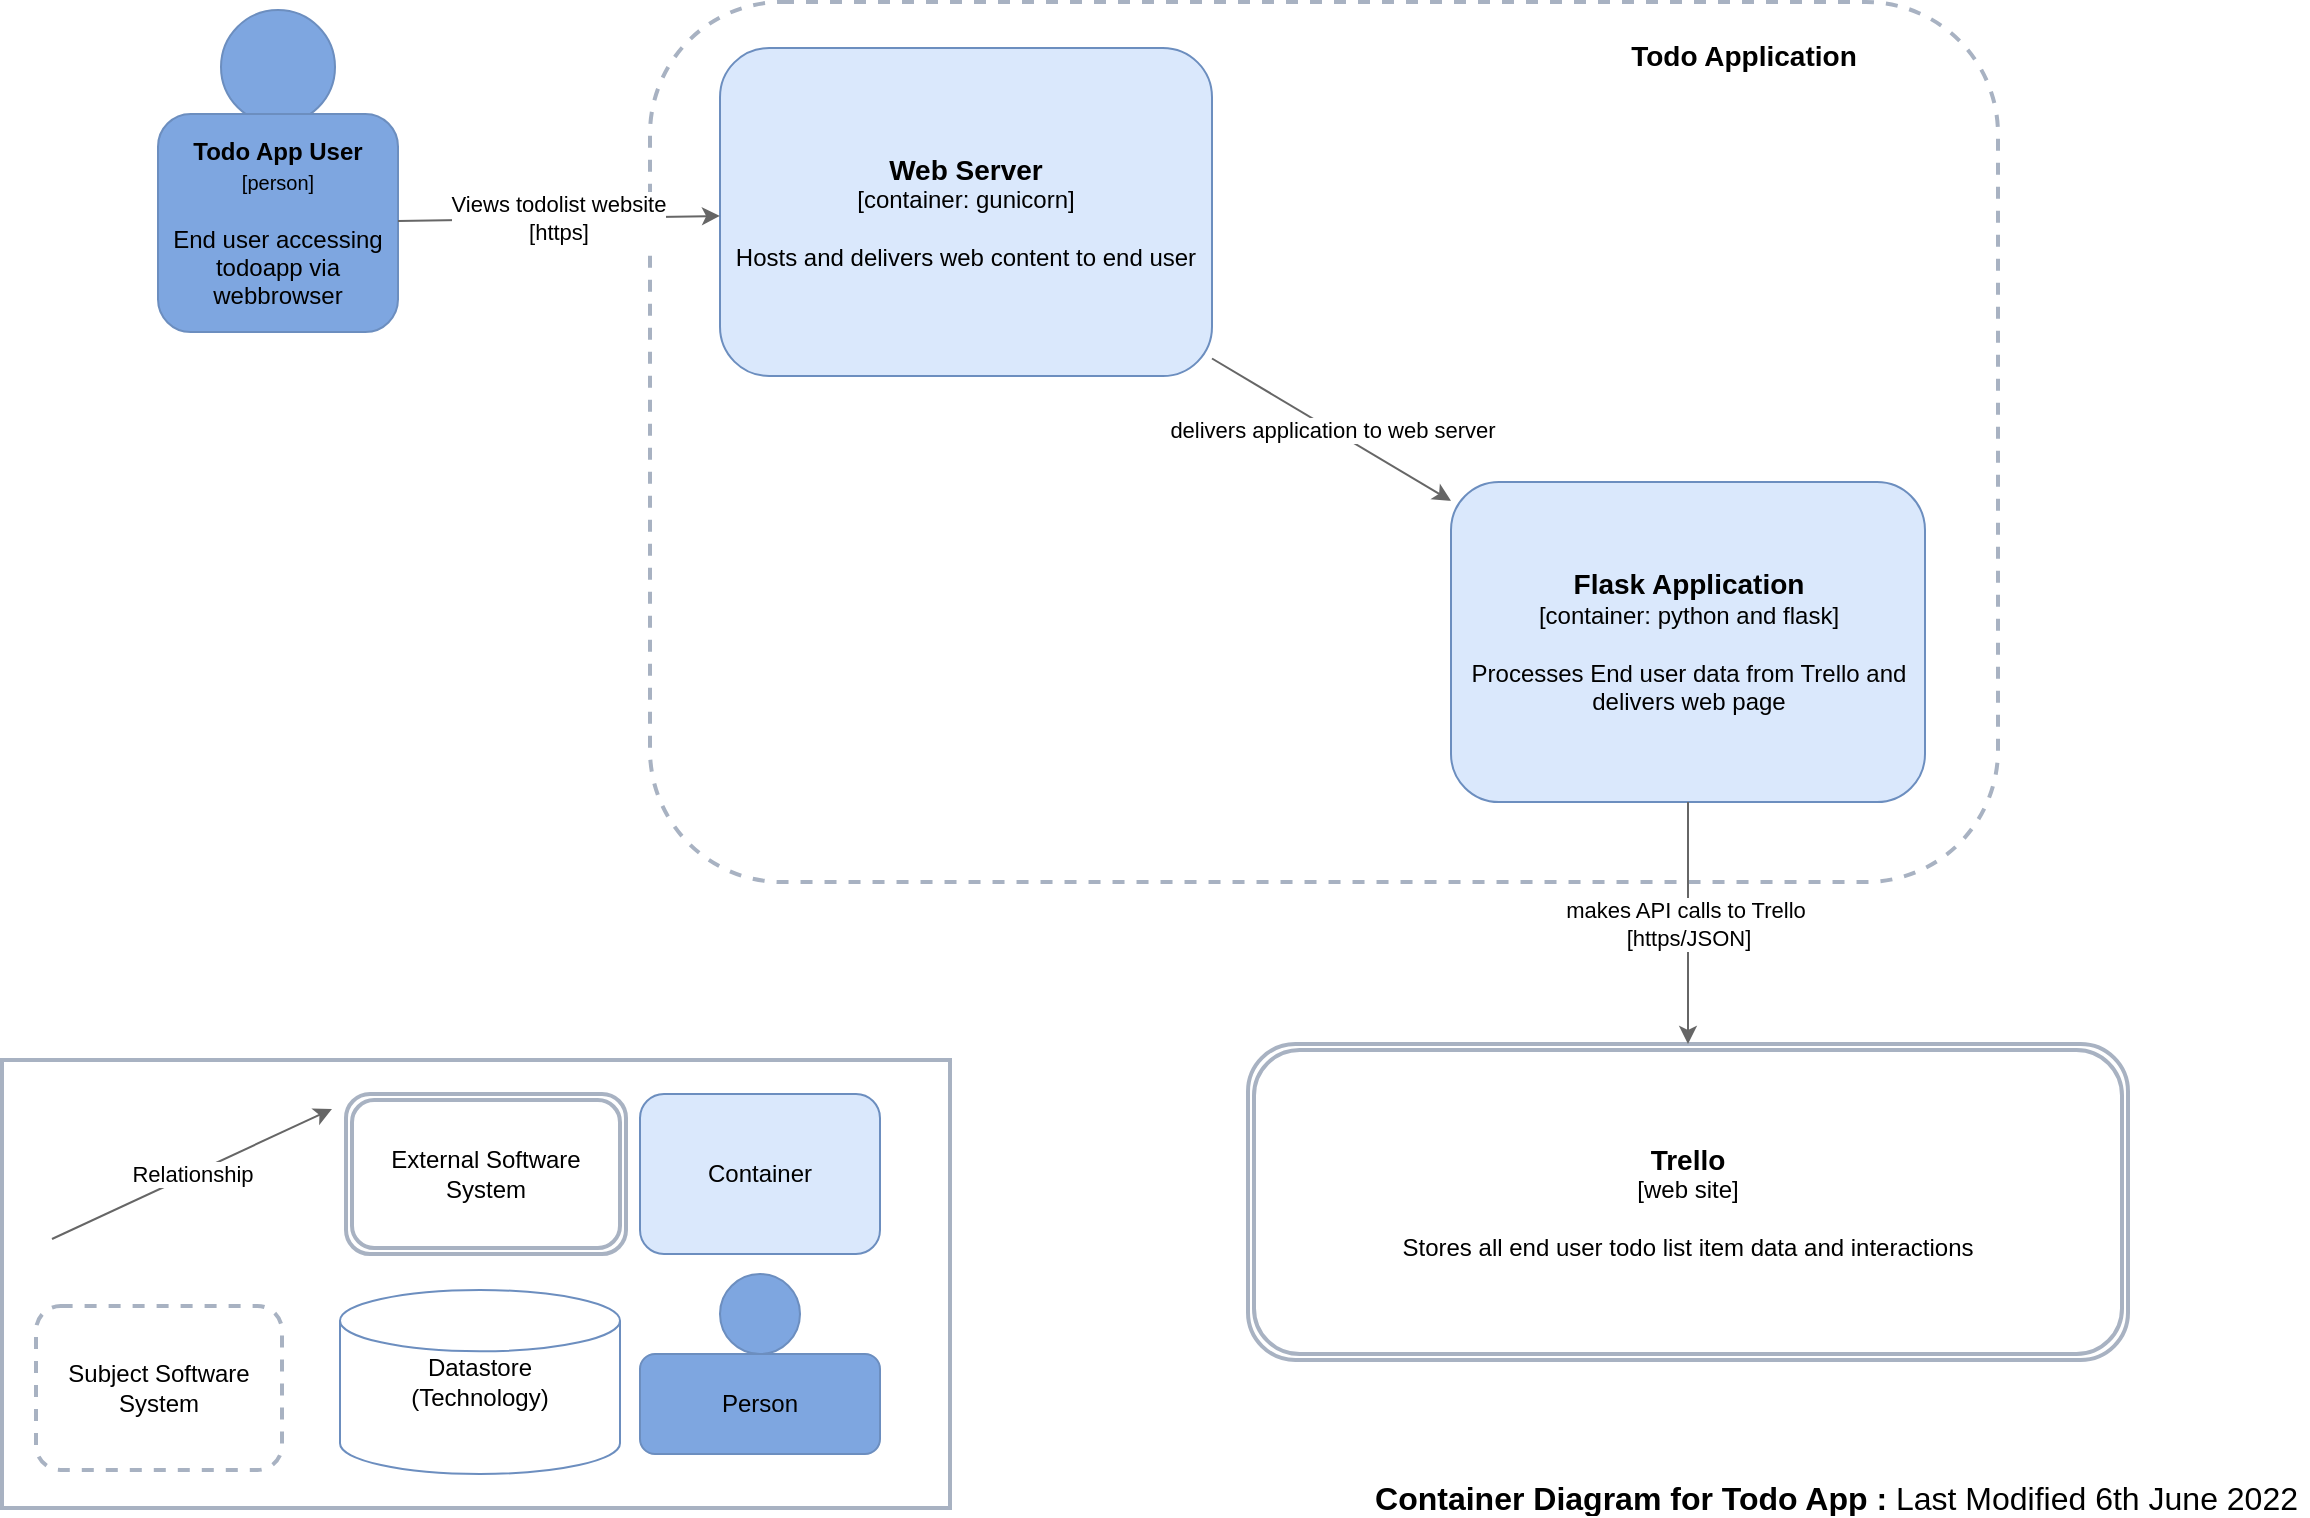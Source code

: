 <mxfile version="19.0.0" type="device"><diagram id="xhz2VXN6wJrF9SOYRH9q" name="Page-1"><mxGraphModel dx="1422" dy="865" grid="0" gridSize="10" guides="1" tooltips="1" connect="1" arrows="1" fold="1" page="1" pageScale="1" pageWidth="1169" pageHeight="827" math="0" shadow="0"><root><mxCell id="0"/><mxCell id="1" parent="0"/><mxCell id="x3UrMXTMdCy2_YmAkSnX-14" value="&lt;h1 style=&quot;font-size: 16px;&quot;&gt;Container Diagram for Todo App : &lt;span style=&quot;font-weight: normal;&quot;&gt;Last Modified 6th June 2022&lt;/span&gt;&lt;/h1&gt;" style="text;html=1;strokeColor=none;fillColor=none;spacing=5;spacingTop=-20;whiteSpace=wrap;overflow=hidden;rounded=0;fontSize=13;align=right;" parent="1" vertex="1"><mxGeometry x="570" y="804" width="597" height="19" as="geometry"/></mxCell><mxCell id="x3UrMXTMdCy2_YmAkSnX-15" value="" style="group" parent="1" vertex="1" connectable="0"><mxGeometry x="14" y="595" width="474" height="224" as="geometry"/></mxCell><mxCell id="x3UrMXTMdCy2_YmAkSnX-12" value="" style="rounded=0;whiteSpace=wrap;html=1;strokeColor=#A8B2C2;strokeWidth=2;" parent="x3UrMXTMdCy2_YmAkSnX-15" vertex="1"><mxGeometry width="474" height="224" as="geometry"/></mxCell><mxCell id="x3UrMXTMdCy2_YmAkSnX-2" value="Container" style="rounded=1;whiteSpace=wrap;html=1;fillColor=#dae8fc;strokeColor=#6c8ebf;" parent="x3UrMXTMdCy2_YmAkSnX-15" vertex="1"><mxGeometry x="319" y="17" width="120" height="80" as="geometry"/></mxCell><mxCell id="x3UrMXTMdCy2_YmAkSnX-5" value="External Software System" style="shape=ext;double=1;rounded=1;whiteSpace=wrap;html=1;strokeWidth=2;strokeColor=#A8B2C2;" parent="x3UrMXTMdCy2_YmAkSnX-15" vertex="1"><mxGeometry x="172" y="17" width="140" height="80" as="geometry"/></mxCell><mxCell id="x3UrMXTMdCy2_YmAkSnX-6" value="Relationship" style="endArrow=classic;html=1;rounded=0;fillColor=#f5f5f5;strokeColor=#666666;" parent="x3UrMXTMdCy2_YmAkSnX-15" edge="1"><mxGeometry width="50" height="50" relative="1" as="geometry"><mxPoint x="25" y="89.5" as="sourcePoint"/><mxPoint x="165" y="24.5" as="targetPoint"/></mxGeometry></mxCell><mxCell id="x3UrMXTMdCy2_YmAkSnX-7" value="Datastore&lt;br&gt;(Technology)" style="strokeWidth=1;html=1;shape=mxgraph.flowchart.database;whiteSpace=wrap;fillColor=#FFFFFF;strokeColor=#6c8ebf;" parent="x3UrMXTMdCy2_YmAkSnX-15" vertex="1"><mxGeometry x="169" y="115" width="140" height="92" as="geometry"/></mxCell><mxCell id="x3UrMXTMdCy2_YmAkSnX-11" value="Subject Software System" style="rounded=1;whiteSpace=wrap;html=1;strokeColor=#A8B2C2;strokeWidth=2;dashed=1;" parent="x3UrMXTMdCy2_YmAkSnX-15" vertex="1"><mxGeometry x="17" y="123" width="123" height="82" as="geometry"/></mxCell><mxCell id="VSN5vlxiY-V3W-RcUlYw-4" value="" style="group" vertex="1" connectable="0" parent="x3UrMXTMdCy2_YmAkSnX-15"><mxGeometry x="319" y="107" width="120" height="90" as="geometry"/></mxCell><mxCell id="x3UrMXTMdCy2_YmAkSnX-9" value="" style="ellipse;whiteSpace=wrap;html=1;aspect=fixed;strokeWidth=1;fillColor=#7EA6E0;strokeColor=#6c8ebf;" parent="VSN5vlxiY-V3W-RcUlYw-4" vertex="1"><mxGeometry x="40" width="40" height="40" as="geometry"/></mxCell><mxCell id="x3UrMXTMdCy2_YmAkSnX-1" value="Person" style="rounded=1;whiteSpace=wrap;html=1;fillColor=#7EA6E0;strokeColor=#6c8ebf;" parent="VSN5vlxiY-V3W-RcUlYw-4" vertex="1"><mxGeometry y="40" width="120" height="50" as="geometry"/></mxCell><mxCell id="VSN5vlxiY-V3W-RcUlYw-1" value="&lt;blockquote style=&quot;margin: 0 0 0 40px; border: none; padding: 0px;&quot;&gt;&lt;div style=&quot;text-align: right;&quot;&gt;&lt;br&gt;&lt;/div&gt;&lt;/blockquote&gt;&lt;div style=&quot;text-align: justify;&quot;&gt;&lt;/div&gt;" style="rounded=1;whiteSpace=wrap;html=1;strokeColor=#A8B2C2;strokeWidth=2;dashed=1;" vertex="1" parent="1"><mxGeometry x="338" y="66" width="674" height="440" as="geometry"/></mxCell><mxCell id="VSN5vlxiY-V3W-RcUlYw-2" value="&lt;font style=&quot;&quot;&gt;&lt;b style=&quot;&quot;&gt;&lt;font style=&quot;font-size: 14px;&quot;&gt;Trello&lt;/font&gt;&lt;/b&gt;&lt;br&gt;[web site]&lt;br&gt;&lt;br&gt;Stores all end user todo list item data and interactions&lt;br&gt;&lt;/font&gt;" style="shape=ext;double=1;rounded=1;whiteSpace=wrap;html=1;strokeWidth=2;strokeColor=#A8B2C2;" vertex="1" parent="1"><mxGeometry x="637" y="587" width="440" height="158" as="geometry"/></mxCell><mxCell id="VSN5vlxiY-V3W-RcUlYw-5" value="" style="group" vertex="1" connectable="0" parent="1"><mxGeometry x="92" y="86" width="120" height="145" as="geometry"/></mxCell><mxCell id="VSN5vlxiY-V3W-RcUlYw-6" value="" style="ellipse;whiteSpace=wrap;html=1;aspect=fixed;strokeWidth=1;fillColor=#7EA6E0;strokeColor=#6c8ebf;" vertex="1" parent="VSN5vlxiY-V3W-RcUlYw-5"><mxGeometry x="31.5" y="-16" width="57" height="57" as="geometry"/></mxCell><mxCell id="VSN5vlxiY-V3W-RcUlYw-7" value="&lt;b style=&quot;&quot;&gt;&lt;font style=&quot;font-size: 12px;&quot;&gt;Todo App User&lt;br&gt;&lt;/font&gt;&lt;/b&gt;&lt;font size=&quot;1&quot;&gt;[person]&lt;/font&gt;&lt;br&gt;&lt;br&gt;End user accessing todoapp via webbrowser" style="rounded=1;whiteSpace=wrap;html=1;fillColor=#7EA6E0;strokeColor=#6c8ebf;" vertex="1" parent="VSN5vlxiY-V3W-RcUlYw-5"><mxGeometry y="36" width="120" height="109" as="geometry"/></mxCell><mxCell id="VSN5vlxiY-V3W-RcUlYw-9" value="&lt;b&gt;&lt;font style=&quot;font-size: 14px;&quot;&gt;Flask Application&lt;/font&gt;&lt;/b&gt;&lt;br&gt;[container: python and flask]&lt;br&gt;&lt;br&gt;Processes End user data from Trello and delivers web page" style="rounded=1;whiteSpace=wrap;html=1;fillColor=#dae8fc;strokeColor=#6c8ebf;" vertex="1" parent="1"><mxGeometry x="738.5" y="306" width="237" height="160" as="geometry"/></mxCell><mxCell id="VSN5vlxiY-V3W-RcUlYw-10" value="&lt;b&gt;&lt;font style=&quot;font-size: 14px;&quot;&gt;Web Server&lt;/font&gt;&lt;/b&gt;&lt;br&gt;[container: gunicorn]&lt;br&gt;&lt;br&gt;Hosts and delivers web content to end user" style="rounded=1;whiteSpace=wrap;html=1;fillColor=#dae8fc;strokeColor=#6c8ebf;" vertex="1" parent="1"><mxGeometry x="373" y="89" width="246" height="164" as="geometry"/></mxCell><mxCell id="VSN5vlxiY-V3W-RcUlYw-11" value="Views todolist website&lt;br&gt;[https]" style="endArrow=classic;html=1;rounded=0;fillColor=#f5f5f5;strokeColor=#666666;" edge="1" parent="1" source="VSN5vlxiY-V3W-RcUlYw-7" target="VSN5vlxiY-V3W-RcUlYw-10"><mxGeometry width="50" height="50" relative="1" as="geometry"><mxPoint x="220" y="158" as="sourcePoint"/><mxPoint x="362" y="229" as="targetPoint"/></mxGeometry></mxCell><mxCell id="VSN5vlxiY-V3W-RcUlYw-12" value="delivers application to web server" style="endArrow=classic;html=1;rounded=0;fillColor=#f5f5f5;strokeColor=#666666;" edge="1" parent="1" source="VSN5vlxiY-V3W-RcUlYw-10" target="VSN5vlxiY-V3W-RcUlYw-9"><mxGeometry width="50" height="50" relative="1" as="geometry"><mxPoint x="69" y="293" as="sourcePoint"/><mxPoint x="209" y="228" as="targetPoint"/></mxGeometry></mxCell><mxCell id="VSN5vlxiY-V3W-RcUlYw-13" value="makes API calls to Trello&amp;nbsp;&lt;br&gt;[https/JSON]" style="endArrow=classic;html=1;rounded=0;fillColor=#f5f5f5;strokeColor=#666666;entryX=0.5;entryY=0;entryDx=0;entryDy=0;" edge="1" parent="1" source="VSN5vlxiY-V3W-RcUlYw-9" target="VSN5vlxiY-V3W-RcUlYw-2"><mxGeometry width="50" height="50" relative="1" as="geometry"><mxPoint x="608" y="595" as="sourcePoint"/><mxPoint x="748" y="530" as="targetPoint"/></mxGeometry></mxCell><mxCell id="VSN5vlxiY-V3W-RcUlYw-15" value="&lt;b&gt;Todo Application&lt;/b&gt;" style="text;html=1;strokeColor=none;fillColor=none;align=center;verticalAlign=middle;whiteSpace=wrap;rounded=0;fontSize=14;" vertex="1" parent="1"><mxGeometry x="804" y="78" width="162" height="30" as="geometry"/></mxCell></root></mxGraphModel></diagram></mxfile>